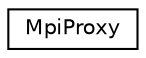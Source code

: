 digraph "Graphical Class Hierarchy"
{
  edge [fontname="Helvetica",fontsize="10",labelfontname="Helvetica",labelfontsize="10"];
  node [fontname="Helvetica",fontsize="10",shape=record];
  rankdir="LR";
  Node1 [label="MpiProxy",height=0.2,width=0.4,color="black", fillcolor="white", style="filled",URL="$d0/d33/a00027.html"];
}
